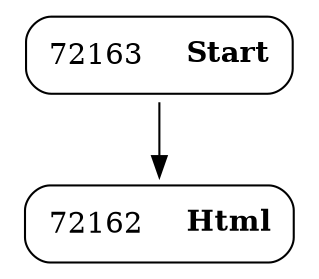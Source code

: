 digraph ast {
node [shape=none];
72163 [label=<<TABLE border='1' cellspacing='0' cellpadding='10' style='rounded' ><TR><TD border='0'>72163</TD><TD border='0'><B>Start</B></TD></TR></TABLE>>];
72163 -> 72162 [weight=2];
72162 [label=<<TABLE border='1' cellspacing='0' cellpadding='10' style='rounded' ><TR><TD border='0'>72162</TD><TD border='0'><B>Html</B></TD></TR></TABLE>>];
}
